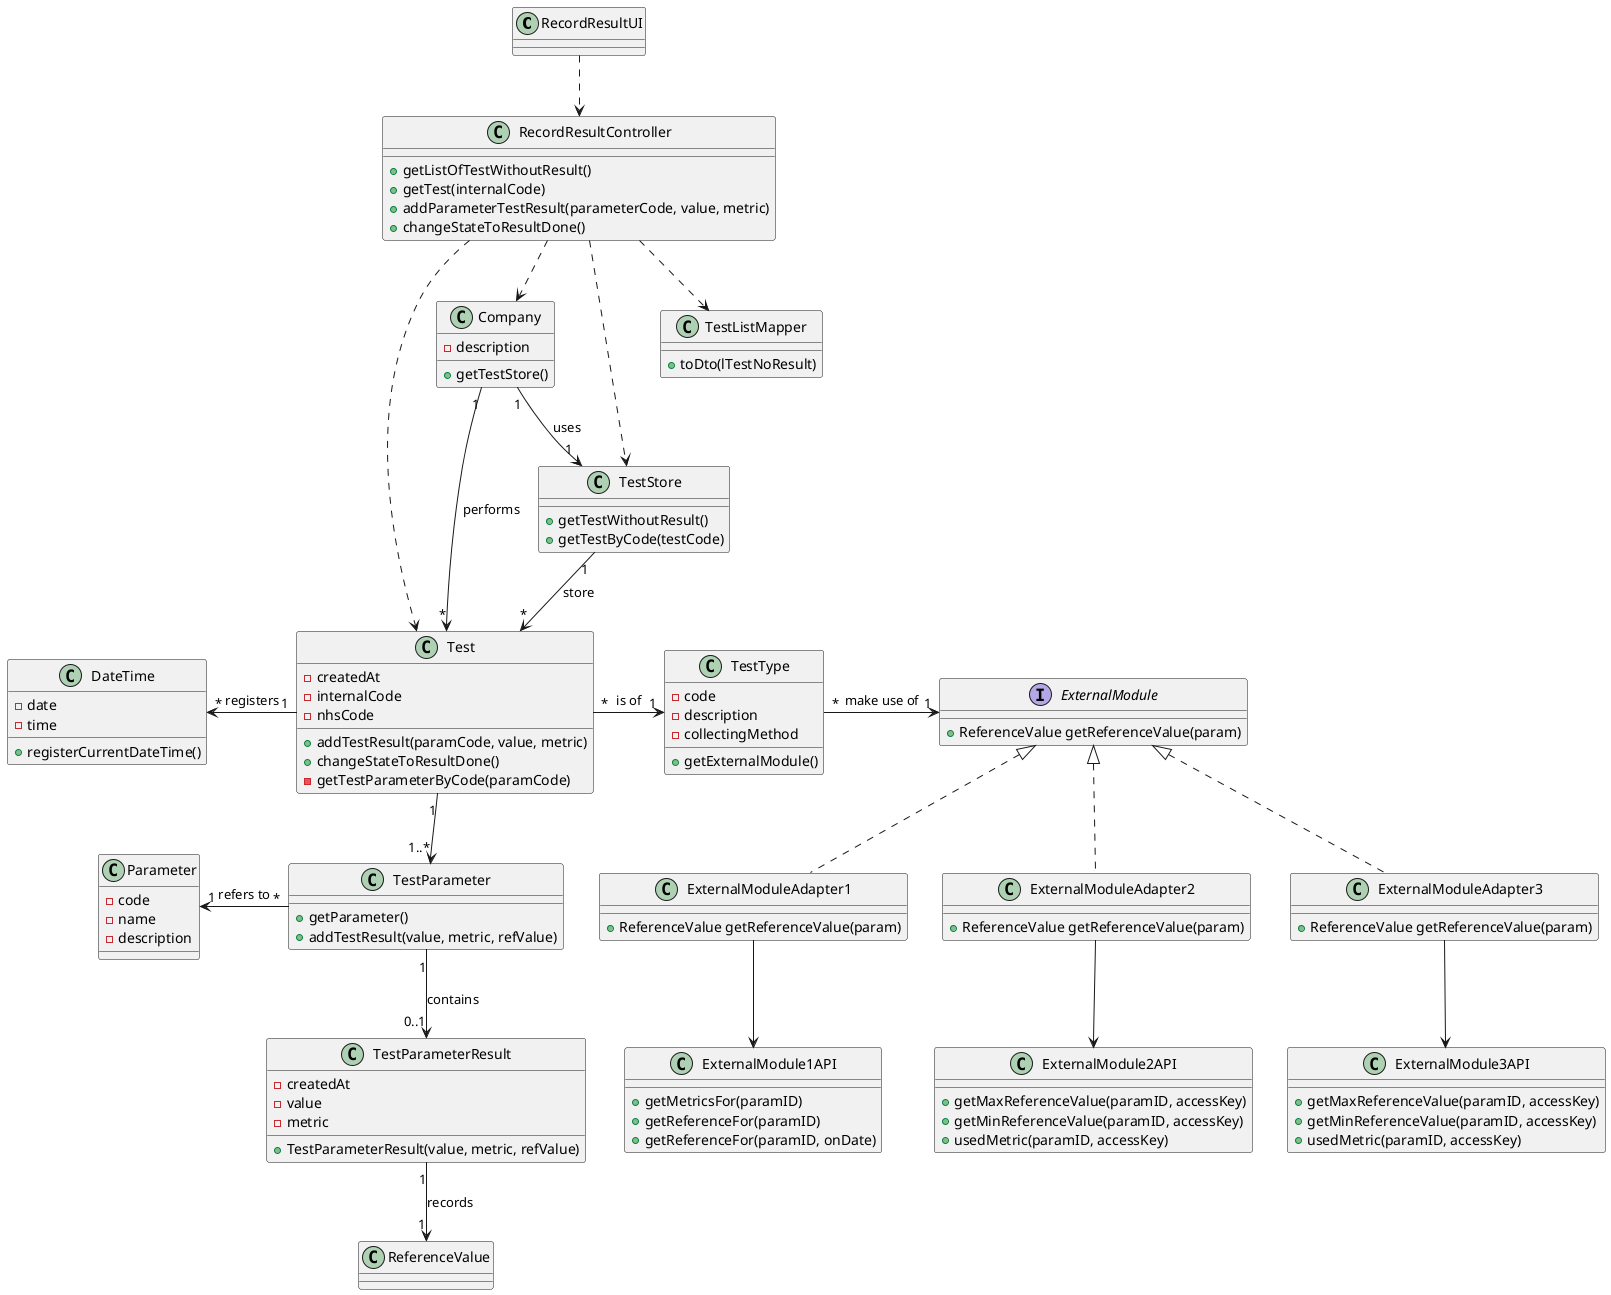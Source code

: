 @startuml

class RecordResultUI {
}

class RecordResultController {
    +getListOfTestWithoutResult()
    +getTest(internalCode)
    +addParameterTestResult(parameterCode, value, metric)
    +changeStateToResultDone()
}

class Company {
    -description
    +getTestStore()
}

class TestStore {
    +getTestWithoutResult()
    +getTestByCode(testCode)
}

class TestListMapper {
    +toDto(lTestNoResult)
}

class Test {
    -createdAt
    -internalCode
    -nhsCode
    +addTestResult(paramCode, value, metric)
    +changeStateToResultDone()
    -getTestParameterByCode(paramCode)
}



class DateTime {
    -date
    -time
    +registerCurrentDateTime()
}

class TestType {
    -code
    -description
    -collectingMethod
    +getExternalModule()
}

class TestParameterResult {
    -createdAt
    -value
    -metric
    +TestParameterResult(value, metric, refValue)
}

class ReferenceValue {

}

class TestParameter {
    +getParameter()
    +addTestResult(value, metric, refValue)
}

class Parameter {
    -code
    -name
    -description
}

interface ExternalModule {
    +ReferenceValue getReferenceValue(param)
}

class ExternalModuleAdapter1 {
    +ReferenceValue getReferenceValue(param)
}

class ExternalModuleAdapter2 {
    +ReferenceValue getReferenceValue(param)
}

class ExternalModuleAdapter3 {
    +ReferenceValue getReferenceValue(param)
}

class ExternalModule1API {
    +getMetricsFor(paramID)
    +getReferenceFor(paramID)
    +getReferenceFor(paramID, onDate)
}

class ExternalModule2API {
    +getMaxReferenceValue(paramID, accessKey)
    +getMinReferenceValue(paramID, accessKey)
    +usedMetric(paramID, accessKey)
}

class ExternalModule3API {
    +getMaxReferenceValue(paramID, accessKey)
    +getMinReferenceValue(paramID, accessKey)
    +usedMetric(paramID, accessKey)
}

RecordResultUI ..> RecordResultController
RecordResultController ..> Company
RecordResultController ..> TestStore
RecordResultController ..> TestListMapper
RecordResultController ..> Test

Company"1" --> "*"Test : "performs"
Company"1" --> "1"TestStore : "uses"
TestStore"1" --> "*"Test : "store"
Test"1" -left-> "*"DateTime : registers
ExternalModule <|.. ExternalModuleAdapter1
ExternalModule <|.. ExternalModuleAdapter2
ExternalModule <|.. ExternalModuleAdapter3
ExternalModuleAdapter1 -down-> ExternalModule1API
ExternalModuleAdapter2 -down-> ExternalModule2API
ExternalModuleAdapter3 -down-> ExternalModule3API
TestType"*" -> "1"ExternalModule : "make use of"
Test"*" -> "1"TestType : is of
Test"1" -down-> "1..*" TestParameter
TestParameter"1" --> "0..1" TestParameterResult : contains
TestParameter"*" -left-> "1" Parameter : refers to
TestParameterResult"1" --> "1"ReferenceValue : records
@enduml